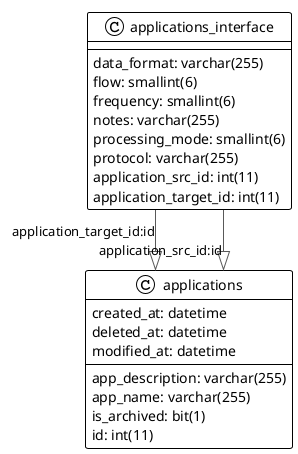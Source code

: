 @startuml

!theme plain
top to bottom direction
skinparam linetype ortho

class applications {
   app_description: varchar(255)
   app_name: varchar(255)
   is_archived: bit(1)
   created_at: datetime
   deleted_at: datetime
   modified_at: datetime
   id: int(11)
}
class applications_interface {
   data_format: varchar(255)
   flow: smallint(6)
   frequency: smallint(6)
   notes: varchar(255)
   processing_mode: smallint(6)
   protocol: varchar(255)
   application_src_id: int(11)
   application_target_id: int(11)
}

applications_interface  -[#595959,plain]-^  applications           : "application_target_id:id"
applications_interface  -[#595959,plain]-^  applications           : "application_src_id:id"
@enduml
